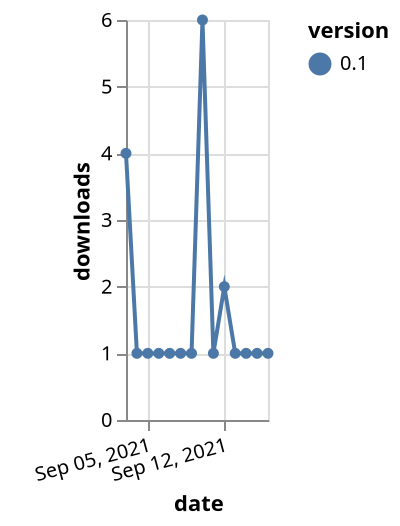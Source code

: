 {"$schema": "https://vega.github.io/schema/vega-lite/v5.json", "description": "A simple bar chart with embedded data.", "data": {"values": [{"date": "2021-09-03", "total": 267, "delta": 4, "version": "0.1"}, {"date": "2021-09-04", "total": 268, "delta": 1, "version": "0.1"}, {"date": "2021-09-05", "total": 269, "delta": 1, "version": "0.1"}, {"date": "2021-09-06", "total": 270, "delta": 1, "version": "0.1"}, {"date": "2021-09-07", "total": 271, "delta": 1, "version": "0.1"}, {"date": "2021-09-08", "total": 272, "delta": 1, "version": "0.1"}, {"date": "2021-09-09", "total": 273, "delta": 1, "version": "0.1"}, {"date": "2021-09-10", "total": 279, "delta": 6, "version": "0.1"}, {"date": "2021-09-11", "total": 280, "delta": 1, "version": "0.1"}, {"date": "2021-09-12", "total": 282, "delta": 2, "version": "0.1"}, {"date": "2021-09-13", "total": 283, "delta": 1, "version": "0.1"}, {"date": "2021-09-14", "total": 284, "delta": 1, "version": "0.1"}, {"date": "2021-09-15", "total": 285, "delta": 1, "version": "0.1"}, {"date": "2021-09-16", "total": 286, "delta": 1, "version": "0.1"}]}, "width": "container", "mark": {"type": "line", "point": {"filled": true}}, "encoding": {"x": {"field": "date", "type": "temporal", "timeUnit": "yearmonthdate", "title": "date", "axis": {"labelAngle": -15}}, "y": {"field": "delta", "type": "quantitative", "title": "downloads"}, "color": {"field": "version", "type": "nominal"}, "tooltip": {"field": "delta"}}}